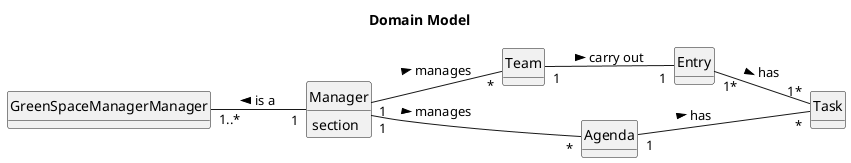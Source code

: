 @startuml
skinparam monochrome true
skinparam packageStyle rectangle
skinparam shadowing false

left to right direction

skinparam classAttributeIconSize 0

hide circle
hide methods

title Domain Model

class GreenSpaceManagerManager {

}
class Entry{
}

class Manager {
    section
}

Manager "1" --up "1..*" GreenSpaceManagerManager: is a >
Team "1" -- "1" Entry: carry out >
Agenda "1" -- "*" Task: has >
Manager "1" -- "*" Agenda: manages >
Manager "1" -- "*" Team: manages >
Entry "1*" -- "1*" Task: has >

@enduml